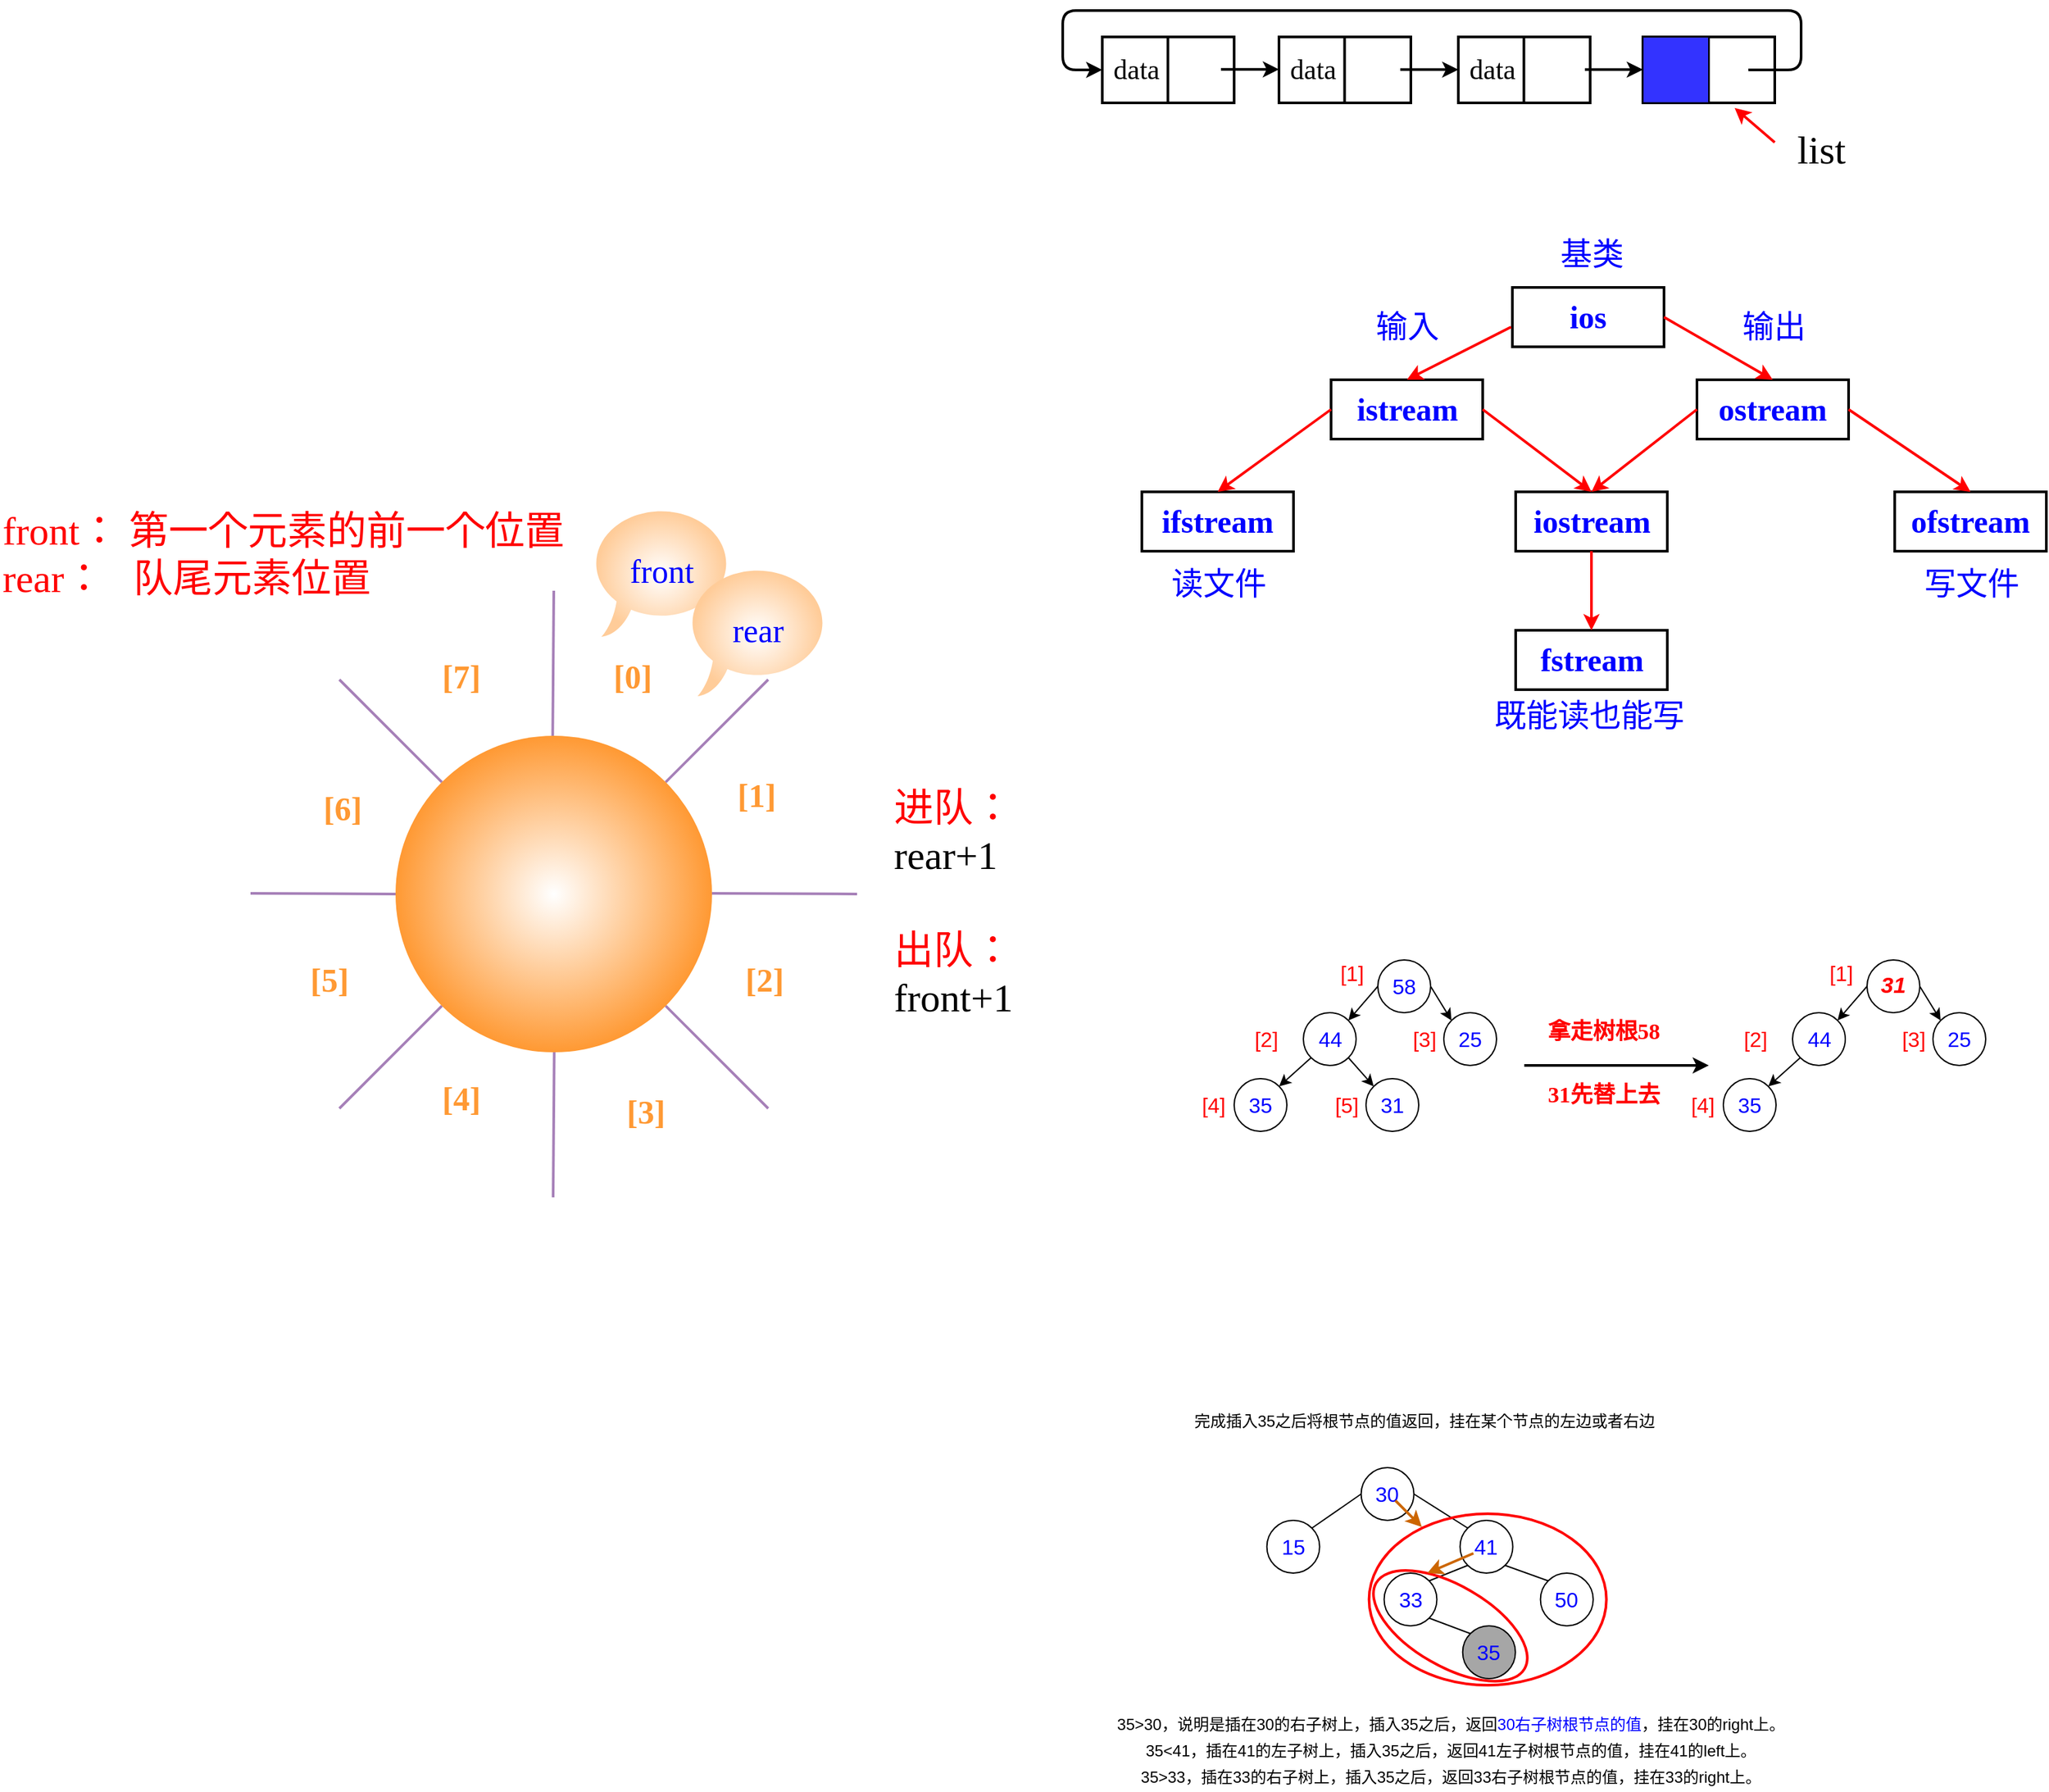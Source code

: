 <mxfile version="15.5.9" type="github">
  <diagram id="rwgk2Mc4SkRH6sqRqtgM" name="第 1 页">
    <mxGraphModel dx="3952" dy="421" grid="1" gridSize="10" guides="1" tooltips="1" connect="1" arrows="1" fold="1" page="1" pageScale="1" pageWidth="3300" pageHeight="4681" math="0" shadow="0">
      <root>
        <mxCell id="0" />
        <mxCell id="1" parent="0" />
        <mxCell id="tqcYL5JHo3V-tpUGzpkq-26" value="" style="whiteSpace=wrap;html=1;shadow=0;glass=0;strokeWidth=2;fillColor=none;gradientDirection=south;" parent="1" vertex="1">
          <mxGeometry x="154" y="130" width="100" height="50" as="geometry" />
        </mxCell>
        <mxCell id="tqcYL5JHo3V-tpUGzpkq-36" value="" style="endArrow=none;html=1;edgeStyle=orthogonalEdgeStyle;strokeWidth=2;" parent="1" edge="1">
          <mxGeometry width="50" height="50" relative="1" as="geometry">
            <mxPoint x="203.76" y="180" as="sourcePoint" />
            <mxPoint x="203.76" y="130" as="targetPoint" />
          </mxGeometry>
        </mxCell>
        <mxCell id="tqcYL5JHo3V-tpUGzpkq-37" value="" style="whiteSpace=wrap;html=1;shadow=0;glass=0;strokeWidth=2;fillColor=none;gradientDirection=south;" parent="1" vertex="1">
          <mxGeometry x="290" y="130" width="100" height="50" as="geometry" />
        </mxCell>
        <mxCell id="tqcYL5JHo3V-tpUGzpkq-38" value="" style="endArrow=none;html=1;edgeStyle=orthogonalEdgeStyle;strokeWidth=2;" parent="1" edge="1">
          <mxGeometry width="50" height="50" relative="1" as="geometry">
            <mxPoint x="339.76" y="180" as="sourcePoint" />
            <mxPoint x="339.76" y="130" as="targetPoint" />
          </mxGeometry>
        </mxCell>
        <mxCell id="tqcYL5JHo3V-tpUGzpkq-39" value="" style="whiteSpace=wrap;html=1;shadow=0;glass=0;strokeWidth=2;fillColor=none;gradientDirection=south;" parent="1" vertex="1">
          <mxGeometry x="430" y="130" width="100" height="50" as="geometry" />
        </mxCell>
        <mxCell id="tqcYL5JHo3V-tpUGzpkq-40" value="" style="endArrow=none;html=1;edgeStyle=orthogonalEdgeStyle;strokeWidth=2;" parent="1" edge="1">
          <mxGeometry width="50" height="50" relative="1" as="geometry">
            <mxPoint x="479.76" y="180" as="sourcePoint" />
            <mxPoint x="479.76" y="130" as="targetPoint" />
          </mxGeometry>
        </mxCell>
        <mxCell id="tqcYL5JHo3V-tpUGzpkq-41" value="" style="whiteSpace=wrap;html=1;shadow=0;glass=0;strokeWidth=2;fillColor=none;gradientDirection=south;" parent="1" vertex="1">
          <mxGeometry x="20" y="130" width="100" height="50" as="geometry" />
        </mxCell>
        <mxCell id="tqcYL5JHo3V-tpUGzpkq-42" value="" style="endArrow=none;html=1;edgeStyle=orthogonalEdgeStyle;strokeWidth=2;" parent="1" edge="1">
          <mxGeometry width="50" height="50" relative="1" as="geometry">
            <mxPoint x="69.76" y="180" as="sourcePoint" />
            <mxPoint x="69.76" y="130" as="targetPoint" />
          </mxGeometry>
        </mxCell>
        <mxCell id="tqcYL5JHo3V-tpUGzpkq-43" value="" style="whiteSpace=wrap;html=1;fillStyle=hachure;fillColor=#3333FF;" parent="1" vertex="1">
          <mxGeometry x="430" y="130" width="50" height="50" as="geometry" />
        </mxCell>
        <mxCell id="tqcYL5JHo3V-tpUGzpkq-48" value="" style="endArrow=classic;html=1;edgeStyle=orthogonalEdgeStyle;endFill=1;strokeWidth=2;" parent="1" edge="1">
          <mxGeometry width="50" height="50" relative="1" as="geometry">
            <mxPoint x="110" y="154.58" as="sourcePoint" />
            <mxPoint x="154" y="154.58" as="targetPoint" />
            <Array as="points">
              <mxPoint x="154" y="154.58" />
            </Array>
          </mxGeometry>
        </mxCell>
        <mxCell id="tqcYL5JHo3V-tpUGzpkq-49" value="" style="endArrow=classic;html=1;edgeStyle=orthogonalEdgeStyle;entryX=0;entryY=0.5;entryDx=0;entryDy=0;fontSize=21;strokeWidth=2;" parent="1" target="tqcYL5JHo3V-tpUGzpkq-41" edge="1">
          <mxGeometry width="50" height="50" relative="1" as="geometry">
            <mxPoint x="510" y="155" as="sourcePoint" />
            <mxPoint y="155" as="targetPoint" />
            <Array as="points">
              <mxPoint x="550" y="155" />
              <mxPoint x="550" y="110" />
              <mxPoint x="-10" y="110" />
              <mxPoint x="-10" y="155" />
            </Array>
          </mxGeometry>
        </mxCell>
        <mxCell id="tqcYL5JHo3V-tpUGzpkq-50" value="" style="endArrow=classic;html=1;edgeStyle=orthogonalEdgeStyle;endFill=1;strokeWidth=2;" parent="1" edge="1">
          <mxGeometry width="50" height="50" relative="1" as="geometry">
            <mxPoint x="246" y="154.8" as="sourcePoint" />
            <mxPoint x="290" y="154.8" as="targetPoint" />
            <Array as="points">
              <mxPoint x="290" y="154.8" />
            </Array>
          </mxGeometry>
        </mxCell>
        <mxCell id="tqcYL5JHo3V-tpUGzpkq-52" value="" style="endArrow=classic;html=1;edgeStyle=orthogonalEdgeStyle;endFill=1;strokeWidth=2;" parent="1" edge="1">
          <mxGeometry width="50" height="50" relative="1" as="geometry">
            <mxPoint x="386" y="154.8" as="sourcePoint" />
            <mxPoint x="430" y="154.8" as="targetPoint" />
            <Array as="points">
              <mxPoint x="430" y="154.8" />
            </Array>
          </mxGeometry>
        </mxCell>
        <mxCell id="tqcYL5JHo3V-tpUGzpkq-53" value="list" style="text;html=1;align=center;verticalAlign=middle;resizable=0;points=[];autosize=1;strokeColor=none;fillColor=none;fontSize=30;fontFamily=Comic Sans MS;" parent="1" vertex="1">
          <mxGeometry x="535" y="195" width="60" height="40" as="geometry" />
        </mxCell>
        <mxCell id="tqcYL5JHo3V-tpUGzpkq-55" value="" style="endArrow=classic;html=1;fontFamily=Comic Sans MS;fontSize=35;endFill=1;strokeWidth=2;strokeColor=#FF0000;entryX=0.696;entryY=1.077;entryDx=0;entryDy=0;entryPerimeter=0;" parent="1" target="tqcYL5JHo3V-tpUGzpkq-39" edge="1">
          <mxGeometry width="50" height="50" relative="1" as="geometry">
            <mxPoint x="530" y="210" as="sourcePoint" />
            <mxPoint x="510" y="190" as="targetPoint" />
          </mxGeometry>
        </mxCell>
        <mxCell id="tqcYL5JHo3V-tpUGzpkq-56" value="data" style="text;html=1;strokeColor=none;fillColor=none;align=center;verticalAlign=middle;whiteSpace=wrap;fontFamily=Comic Sans MS;fontSize=21;" parent="1" vertex="1">
          <mxGeometry x="16" y="140" width="60" height="30" as="geometry" />
        </mxCell>
        <mxCell id="tqcYL5JHo3V-tpUGzpkq-57" value="data" style="text;html=1;strokeColor=none;fillColor=none;align=center;verticalAlign=middle;whiteSpace=wrap;fontFamily=Comic Sans MS;fontSize=21;" parent="1" vertex="1">
          <mxGeometry x="150" y="140" width="60" height="30" as="geometry" />
        </mxCell>
        <mxCell id="tqcYL5JHo3V-tpUGzpkq-58" value="data" style="text;html=1;strokeColor=none;fillColor=none;align=center;verticalAlign=middle;whiteSpace=wrap;fontFamily=Comic Sans MS;fontSize=21;" parent="1" vertex="1">
          <mxGeometry x="286" y="140" width="60" height="30" as="geometry" />
        </mxCell>
        <mxCell id="2EhN6xJvDQtWR0kcNnQp-10" value="" style="ellipse;whiteSpace=wrap;html=1;aspect=fixed;fillColor=#FFFFFF;strokeColor=none;gradientDirection=radial;" parent="1" vertex="1">
          <mxGeometry x="-626" y="550" width="460" height="460" as="geometry" />
        </mxCell>
        <mxCell id="2EhN6xJvDQtWR0kcNnQp-19" style="edgeStyle=none;orthogonalLoop=1;jettySize=auto;html=1;exitX=0;exitY=0;exitDx=0;exitDy=0;startArrow=none;startFill=0;endArrow=none;endFill=0;strokeWidth=2;strokeColor=#A680B8;" parent="1" source="2EhN6xJvDQtWR0kcNnQp-11" target="2EhN6xJvDQtWR0kcNnQp-10" edge="1">
          <mxGeometry relative="1" as="geometry" />
        </mxCell>
        <mxCell id="2EhN6xJvDQtWR0kcNnQp-20" style="edgeStyle=none;orthogonalLoop=1;jettySize=auto;html=1;exitX=0;exitY=1;exitDx=0;exitDy=0;startArrow=none;startFill=0;endArrow=none;endFill=0;strokeWidth=2;strokeColor=#A680B8;" parent="1" source="2EhN6xJvDQtWR0kcNnQp-11" target="2EhN6xJvDQtWR0kcNnQp-10" edge="1">
          <mxGeometry relative="1" as="geometry" />
        </mxCell>
        <mxCell id="2EhN6xJvDQtWR0kcNnQp-21" style="edgeStyle=none;orthogonalLoop=1;jettySize=auto;html=1;exitX=1;exitY=0;exitDx=0;exitDy=0;startArrow=none;startFill=0;endArrow=none;endFill=0;strokeWidth=2;strokeColor=#A680B8;" parent="1" source="2EhN6xJvDQtWR0kcNnQp-11" target="2EhN6xJvDQtWR0kcNnQp-10" edge="1">
          <mxGeometry relative="1" as="geometry" />
        </mxCell>
        <mxCell id="2EhN6xJvDQtWR0kcNnQp-22" style="edgeStyle=none;orthogonalLoop=1;jettySize=auto;html=1;exitX=1;exitY=1;exitDx=0;exitDy=0;startArrow=none;startFill=0;endArrow=none;endFill=0;strokeWidth=2;strokeColor=#A680B8;" parent="1" source="2EhN6xJvDQtWR0kcNnQp-11" target="2EhN6xJvDQtWR0kcNnQp-10" edge="1">
          <mxGeometry relative="1" as="geometry" />
        </mxCell>
        <mxCell id="2EhN6xJvDQtWR0kcNnQp-11" value="" style="ellipse;whiteSpace=wrap;html=1;aspect=fixed;gradientDirection=radial;strokeColor=none;gradientColor=#FF9933;" parent="1" vertex="1">
          <mxGeometry x="-516" y="660" width="240" height="240" as="geometry" />
        </mxCell>
        <mxCell id="2EhN6xJvDQtWR0kcNnQp-12" value="" style="endArrow=none;html=1;entryX=0.5;entryY=0;entryDx=0;entryDy=0;strokeWidth=2;strokeColor=#A680B8;" parent="1" target="2EhN6xJvDQtWR0kcNnQp-10" edge="1">
          <mxGeometry width="50" height="50" relative="1" as="geometry">
            <mxPoint x="-396.83" y="660" as="sourcePoint" />
            <mxPoint x="-396.83" y="590" as="targetPoint" />
          </mxGeometry>
        </mxCell>
        <mxCell id="2EhN6xJvDQtWR0kcNnQp-14" value="" style="endArrow=none;html=1;entryX=0.5;entryY=0;entryDx=0;entryDy=0;strokeColor=#A680B8;strokeWidth=2;" parent="1" edge="1">
          <mxGeometry width="50" height="50" relative="1" as="geometry">
            <mxPoint x="-396.5" y="1010" as="sourcePoint" />
            <mxPoint x="-395.67" y="900" as="targetPoint" />
          </mxGeometry>
        </mxCell>
        <mxCell id="2EhN6xJvDQtWR0kcNnQp-17" value="" style="endArrow=none;html=1;entryX=0.5;entryY=0;entryDx=0;entryDy=0;exitX=1;exitY=0.5;exitDx=0;exitDy=0;strokeWidth=2;strokeColor=#A680B8;" parent="1" source="2EhN6xJvDQtWR0kcNnQp-10" edge="1">
          <mxGeometry width="50" height="50" relative="1" as="geometry">
            <mxPoint x="-176.83" y="779.5" as="sourcePoint" />
            <mxPoint x="-276.0" y="779.5" as="targetPoint" />
          </mxGeometry>
        </mxCell>
        <mxCell id="2EhN6xJvDQtWR0kcNnQp-18" value="" style="endArrow=none;html=1;entryX=0.5;entryY=0;entryDx=0;entryDy=0;exitX=1;exitY=0.5;exitDx=0;exitDy=0;strokeColor=#A680B8;strokeWidth=2;" parent="1" edge="1">
          <mxGeometry width="50" height="50" relative="1" as="geometry">
            <mxPoint x="-516" y="780" as="sourcePoint" />
            <mxPoint x="-626" y="779.5" as="targetPoint" />
          </mxGeometry>
        </mxCell>
        <mxCell id="2EhN6xJvDQtWR0kcNnQp-23" value="[0]" style="text;html=1;strokeColor=none;fillColor=none;align=center;verticalAlign=middle;whiteSpace=wrap;fontSize=25;fontFamily=Comic Sans MS;fontColor=#FF9933;fontStyle=1;horizontal=1;labelBackgroundColor=none;labelBorderColor=none;" parent="1" vertex="1">
          <mxGeometry x="-366" y="600" width="60" height="30" as="geometry" />
        </mxCell>
        <mxCell id="2EhN6xJvDQtWR0kcNnQp-24" value="[7]" style="text;html=1;strokeColor=none;fillColor=none;align=center;verticalAlign=middle;whiteSpace=wrap;fontSize=25;fontFamily=Comic Sans MS;fontColor=#FF9933;fontStyle=1;horizontal=1;labelBackgroundColor=none;labelBorderColor=none;" parent="1" vertex="1">
          <mxGeometry x="-496" y="600" width="60" height="30" as="geometry" />
        </mxCell>
        <mxCell id="2EhN6xJvDQtWR0kcNnQp-25" value="[6]" style="text;html=1;strokeColor=none;fillColor=none;align=center;verticalAlign=middle;whiteSpace=wrap;fontSize=25;fontFamily=Comic Sans MS;fontColor=#FF9933;fontStyle=1;horizontal=1;labelBackgroundColor=none;labelBorderColor=none;" parent="1" vertex="1">
          <mxGeometry x="-586" y="700" width="60" height="30" as="geometry" />
        </mxCell>
        <mxCell id="2EhN6xJvDQtWR0kcNnQp-26" value="[5]" style="text;html=1;strokeColor=none;fillColor=none;align=center;verticalAlign=middle;whiteSpace=wrap;fontSize=25;fontFamily=Comic Sans MS;fontColor=#FF9933;fontStyle=1;horizontal=1;labelBackgroundColor=none;labelBorderColor=none;" parent="1" vertex="1">
          <mxGeometry x="-596" y="830" width="60" height="30" as="geometry" />
        </mxCell>
        <mxCell id="2EhN6xJvDQtWR0kcNnQp-27" value="[4]" style="text;html=1;strokeColor=none;fillColor=none;align=center;verticalAlign=middle;whiteSpace=wrap;fontSize=25;fontFamily=Comic Sans MS;fontColor=#FF9933;fontStyle=1;horizontal=1;labelBackgroundColor=none;labelBorderColor=none;" parent="1" vertex="1">
          <mxGeometry x="-496" y="920" width="60" height="30" as="geometry" />
        </mxCell>
        <mxCell id="2EhN6xJvDQtWR0kcNnQp-28" value="[1]" style="text;html=1;strokeColor=none;fillColor=none;align=center;verticalAlign=middle;whiteSpace=wrap;fontSize=25;fontFamily=Comic Sans MS;fontColor=#FF9933;fontStyle=1;horizontal=1;labelBackgroundColor=none;labelBorderColor=none;" parent="1" vertex="1">
          <mxGeometry x="-272" y="690" width="60" height="30" as="geometry" />
        </mxCell>
        <mxCell id="2EhN6xJvDQtWR0kcNnQp-29" value="[2]" style="text;html=1;strokeColor=none;fillColor=none;align=center;verticalAlign=middle;whiteSpace=wrap;fontSize=25;fontFamily=Comic Sans MS;fontColor=#FF9933;fontStyle=1;horizontal=1;labelBackgroundColor=none;labelBorderColor=none;" parent="1" vertex="1">
          <mxGeometry x="-266" y="830" width="60" height="30" as="geometry" />
        </mxCell>
        <mxCell id="2EhN6xJvDQtWR0kcNnQp-30" value="[3]" style="text;html=1;strokeColor=none;fillColor=none;align=center;verticalAlign=middle;whiteSpace=wrap;fontSize=25;fontFamily=Comic Sans MS;fontColor=#FF9933;fontStyle=1;horizontal=1;labelBackgroundColor=none;labelBorderColor=none;" parent="1" vertex="1">
          <mxGeometry x="-356" y="930" width="60" height="30" as="geometry" />
        </mxCell>
        <mxCell id="2EhN6xJvDQtWR0kcNnQp-31" value="front" style="whiteSpace=wrap;html=1;shape=mxgraph.basic.oval_callout;labelBackgroundColor=none;fontFamily=Comic Sans MS;fontSize=25;fontColor=#0000FF;fillColor=default;gradientDirection=radial;verticalAlign=middle;strokeColor=none;gradientColor=#FFCC99;" parent="1" vertex="1">
          <mxGeometry x="-369" y="485" width="110" height="100" as="geometry" />
        </mxCell>
        <mxCell id="2EhN6xJvDQtWR0kcNnQp-34" value="进队：&lt;br style=&quot;font-size: 30px;&quot;&gt;&lt;font color=&quot;#000000&quot; style=&quot;font-size: 30px;&quot;&gt;rear+1&lt;/font&gt;&lt;br style=&quot;font-size: 30px;&quot;&gt;&lt;br style=&quot;font-size: 30px;&quot;&gt;出队：&lt;br style=&quot;font-size: 30px;&quot;&gt;&lt;font color=&quot;#000000&quot; style=&quot;font-size: 30px;&quot;&gt;front+1&lt;/font&gt;" style="text;html=1;strokeColor=none;fillColor=none;align=left;verticalAlign=top;whiteSpace=wrap;labelBackgroundColor=none;fontFamily=Comic Sans MS;fontSize=30;fontColor=#FF0000;" parent="1" vertex="1">
          <mxGeometry x="-140" y="690" width="140" height="210" as="geometry" />
        </mxCell>
        <mxCell id="2EhN6xJvDQtWR0kcNnQp-35" value="front： 第一个元素的前一个位置&lt;br&gt;rear：&amp;nbsp; &amp;nbsp;队尾元素位置" style="text;html=1;strokeColor=none;fillColor=none;align=left;verticalAlign=top;whiteSpace=wrap;labelBackgroundColor=none;fontFamily=Comic Sans MS;fontSize=30;fontColor=#FF0000;horizontal=1;" parent="1" vertex="1">
          <mxGeometry x="-816" y="480" width="470" height="100" as="geometry" />
        </mxCell>
        <mxCell id="2EhN6xJvDQtWR0kcNnQp-36" style="edgeStyle=none;orthogonalLoop=1;jettySize=auto;html=1;exitX=1;exitY=0.5;exitDx=0;exitDy=0;fontFamily=Comic Sans MS;fontSize=30;fontColor=#FF0000;startArrow=none;startFill=0;endArrow=none;endFill=0;strokeColor=#A680B8;strokeWidth=2;" parent="1" source="2EhN6xJvDQtWR0kcNnQp-35" target="2EhN6xJvDQtWR0kcNnQp-35" edge="1">
          <mxGeometry relative="1" as="geometry" />
        </mxCell>
        <mxCell id="2EhN6xJvDQtWR0kcNnQp-37" value="rear" style="whiteSpace=wrap;html=1;shape=mxgraph.basic.oval_callout;labelBackgroundColor=none;fontFamily=Comic Sans MS;fontSize=25;fontColor=#0000FF;fillColor=default;gradientDirection=radial;verticalAlign=middle;strokeColor=none;gradientColor=#FFCC99;" parent="1" vertex="1">
          <mxGeometry x="-296" y="530" width="110" height="100" as="geometry" />
        </mxCell>
        <mxCell id="Fw_NiBfXuIxcdr005MOq-1" value="ios" style="whiteSpace=wrap;html=1;fontSize=24;fontFamily=Comic Sans MS;fontStyle=1;strokeWidth=2;fontColor=#0000FF;" parent="1" vertex="1">
          <mxGeometry x="331" y="320" width="115" height="45" as="geometry" />
        </mxCell>
        <mxCell id="Fw_NiBfXuIxcdr005MOq-2" value="istream" style="whiteSpace=wrap;html=1;fontSize=24;fontFamily=Comic Sans MS;fontStyle=1;strokeWidth=2;fontColor=#0000FF;" parent="1" vertex="1">
          <mxGeometry x="193.5" y="390" width="115" height="45" as="geometry" />
        </mxCell>
        <mxCell id="Fw_NiBfXuIxcdr005MOq-3" value="ostream" style="whiteSpace=wrap;html=1;fontSize=24;fontFamily=Comic Sans MS;fontStyle=1;strokeWidth=2;fontColor=#0000FF;" parent="1" vertex="1">
          <mxGeometry x="471" y="390" width="115" height="45" as="geometry" />
        </mxCell>
        <mxCell id="Fw_NiBfXuIxcdr005MOq-4" value="ifstream" style="whiteSpace=wrap;html=1;fontSize=24;fontFamily=Comic Sans MS;fontStyle=1;strokeWidth=2;fontColor=#0000FF;" parent="1" vertex="1">
          <mxGeometry x="50" y="475" width="115" height="45" as="geometry" />
        </mxCell>
        <mxCell id="Fw_NiBfXuIxcdr005MOq-6" value="ofstream" style="whiteSpace=wrap;html=1;fontSize=24;fontFamily=Comic Sans MS;fontStyle=1;strokeWidth=2;fontColor=#0000FF;" parent="1" vertex="1">
          <mxGeometry x="621" y="475" width="115" height="45" as="geometry" />
        </mxCell>
        <mxCell id="Fw_NiBfXuIxcdr005MOq-7" value="fstream" style="whiteSpace=wrap;html=1;fontSize=24;fontFamily=Comic Sans MS;fontStyle=1;strokeWidth=2;fontColor=#0000FF;" parent="1" vertex="1">
          <mxGeometry x="333.5" y="580" width="115" height="45" as="geometry" />
        </mxCell>
        <mxCell id="Fw_NiBfXuIxcdr005MOq-8" value="iostream" style="whiteSpace=wrap;html=1;fontSize=24;fontFamily=Comic Sans MS;fontStyle=1;strokeWidth=2;fontColor=#0000FF;" parent="1" vertex="1">
          <mxGeometry x="333.5" y="475" width="115" height="45" as="geometry" />
        </mxCell>
        <mxCell id="Fw_NiBfXuIxcdr005MOq-9" value="" style="endArrow=classic;html=1;fontFamily=Comic Sans MS;fontSize=24;strokeWidth=2;strokeColor=#FF0000;entryX=0.5;entryY=0;entryDx=0;entryDy=0;" parent="1" target="Fw_NiBfXuIxcdr005MOq-2" edge="1">
          <mxGeometry width="50" height="50" relative="1" as="geometry">
            <mxPoint x="330" y="350" as="sourcePoint" />
            <mxPoint x="280" y="390" as="targetPoint" />
          </mxGeometry>
        </mxCell>
        <mxCell id="Fw_NiBfXuIxcdr005MOq-11" value="" style="endArrow=classic;html=1;fontFamily=Comic Sans MS;fontSize=24;strokeWidth=2;strokeColor=#FF0000;entryX=0.5;entryY=0;entryDx=0;entryDy=0;exitX=1;exitY=0.5;exitDx=0;exitDy=0;" parent="1" source="Fw_NiBfXuIxcdr005MOq-2" target="Fw_NiBfXuIxcdr005MOq-8" edge="1">
          <mxGeometry width="50" height="50" relative="1" as="geometry">
            <mxPoint x="365" y="435" as="sourcePoint" />
            <mxPoint x="286" y="475" as="targetPoint" />
          </mxGeometry>
        </mxCell>
        <mxCell id="Fw_NiBfXuIxcdr005MOq-13" value="" style="endArrow=classic;html=1;fontFamily=Comic Sans MS;fontSize=24;strokeWidth=2;strokeColor=#FF0000;entryX=0.5;entryY=0;entryDx=0;entryDy=0;exitX=1;exitY=0.5;exitDx=0;exitDy=0;" parent="1" source="Fw_NiBfXuIxcdr005MOq-1" target="Fw_NiBfXuIxcdr005MOq-3" edge="1">
          <mxGeometry width="50" height="50" relative="1" as="geometry">
            <mxPoint x="469" y="340" as="sourcePoint" />
            <mxPoint x="390" y="380" as="targetPoint" />
          </mxGeometry>
        </mxCell>
        <mxCell id="Fw_NiBfXuIxcdr005MOq-14" value="" style="endArrow=classic;html=1;fontFamily=Comic Sans MS;fontSize=24;strokeWidth=2;strokeColor=#FF0000;entryX=0.5;entryY=0;entryDx=0;entryDy=0;exitX=1;exitY=0.5;exitDx=0;exitDy=0;" parent="1" source="Fw_NiBfXuIxcdr005MOq-3" target="Fw_NiBfXuIxcdr005MOq-6" edge="1">
          <mxGeometry width="50" height="50" relative="1" as="geometry">
            <mxPoint x="604.5" y="420" as="sourcePoint" />
            <mxPoint x="525.5" y="460" as="targetPoint" />
          </mxGeometry>
        </mxCell>
        <mxCell id="Fw_NiBfXuIxcdr005MOq-15" value="" style="endArrow=classic;html=1;fontFamily=Comic Sans MS;fontSize=24;strokeWidth=2;strokeColor=#FF0000;entryX=0.5;entryY=0;entryDx=0;entryDy=0;exitX=0;exitY=0.5;exitDx=0;exitDy=0;" parent="1" source="Fw_NiBfXuIxcdr005MOq-3" target="Fw_NiBfXuIxcdr005MOq-8" edge="1">
          <mxGeometry width="50" height="50" relative="1" as="geometry">
            <mxPoint x="469" y="420" as="sourcePoint" />
            <mxPoint x="390" y="460" as="targetPoint" />
          </mxGeometry>
        </mxCell>
        <mxCell id="Fw_NiBfXuIxcdr005MOq-16" value="" style="endArrow=classic;html=1;fontFamily=Comic Sans MS;fontSize=24;strokeWidth=2;strokeColor=#FF0000;entryX=0.5;entryY=0;entryDx=0;entryDy=0;exitX=0.5;exitY=1;exitDx=0;exitDy=0;" parent="1" source="Fw_NiBfXuIxcdr005MOq-8" target="Fw_NiBfXuIxcdr005MOq-7" edge="1">
          <mxGeometry width="50" height="50" relative="1" as="geometry">
            <mxPoint x="390" y="520" as="sourcePoint" />
            <mxPoint x="311" y="560" as="targetPoint" />
          </mxGeometry>
        </mxCell>
        <mxCell id="Fw_NiBfXuIxcdr005MOq-17" value="" style="endArrow=classic;html=1;fontFamily=Comic Sans MS;fontSize=24;strokeWidth=2;strokeColor=#FF0000;entryX=0.5;entryY=0;entryDx=0;entryDy=0;exitX=0;exitY=0.5;exitDx=0;exitDy=0;" parent="1" source="Fw_NiBfXuIxcdr005MOq-2" target="Fw_NiBfXuIxcdr005MOq-4" edge="1">
          <mxGeometry width="50" height="50" relative="1" as="geometry">
            <mxPoint x="193.5" y="420" as="sourcePoint" />
            <mxPoint x="114.5" y="460" as="targetPoint" />
          </mxGeometry>
        </mxCell>
        <mxCell id="Fw_NiBfXuIxcdr005MOq-18" value="基类" style="text;html=1;align=center;verticalAlign=middle;resizable=0;points=[];autosize=1;strokeColor=none;fillColor=none;fontSize=24;fontFamily=Comic Sans MS;fontColor=#0000FF;" parent="1" vertex="1">
          <mxGeometry x="361" y="280" width="60" height="30" as="geometry" />
        </mxCell>
        <mxCell id="Fw_NiBfXuIxcdr005MOq-19" value="读文件" style="text;html=1;align=center;verticalAlign=middle;resizable=0;points=[];autosize=1;strokeColor=none;fillColor=none;fontSize=24;fontFamily=Comic Sans MS;fontColor=#0000FF;" parent="1" vertex="1">
          <mxGeometry x="62.5" y="530" width="90" height="30" as="geometry" />
        </mxCell>
        <mxCell id="Fw_NiBfXuIxcdr005MOq-20" value="写文件" style="text;html=1;align=center;verticalAlign=middle;resizable=0;points=[];autosize=1;strokeColor=none;fillColor=none;fontSize=24;fontFamily=Comic Sans MS;fontColor=#0000FF;" parent="1" vertex="1">
          <mxGeometry x="633.5" y="530" width="90" height="30" as="geometry" />
        </mxCell>
        <mxCell id="Fw_NiBfXuIxcdr005MOq-21" value="既能读也能写" style="text;html=1;align=center;verticalAlign=middle;resizable=0;points=[];autosize=1;strokeColor=none;fillColor=none;fontSize=24;fontFamily=Comic Sans MS;fontColor=#0000FF;" parent="1" vertex="1">
          <mxGeometry x="308.5" y="630" width="160" height="30" as="geometry" />
        </mxCell>
        <mxCell id="Fw_NiBfXuIxcdr005MOq-22" value="输入" style="text;html=1;align=center;verticalAlign=middle;resizable=0;points=[];autosize=1;strokeColor=none;fillColor=none;fontSize=24;fontFamily=Comic Sans MS;fontColor=#0000FF;" parent="1" vertex="1">
          <mxGeometry x="221" y="335" width="60" height="30" as="geometry" />
        </mxCell>
        <mxCell id="Fw_NiBfXuIxcdr005MOq-23" value="输出" style="text;html=1;align=center;verticalAlign=middle;resizable=0;points=[];autosize=1;strokeColor=none;fillColor=none;fontSize=24;fontFamily=Comic Sans MS;fontColor=#0000FF;" parent="1" vertex="1">
          <mxGeometry x="498.5" y="335" width="60" height="30" as="geometry" />
        </mxCell>
        <mxCell id="q-G88GFs970yYDlIafJL-1" value="58" style="ellipse;whiteSpace=wrap;html=1;aspect=fixed;fontSize=16;fontColor=#0000FF;" parent="1" vertex="1">
          <mxGeometry x="229" y="830" width="40" height="40" as="geometry" />
        </mxCell>
        <mxCell id="q-G88GFs970yYDlIafJL-2" value="44" style="ellipse;whiteSpace=wrap;html=1;aspect=fixed;fontSize=16;fontColor=#0000FF;" parent="1" vertex="1">
          <mxGeometry x="172.5" y="870" width="40" height="40" as="geometry" />
        </mxCell>
        <mxCell id="q-G88GFs970yYDlIafJL-3" value="35" style="ellipse;whiteSpace=wrap;html=1;aspect=fixed;fontSize=16;fontColor=#0000FF;" parent="1" vertex="1">
          <mxGeometry x="120" y="920" width="40" height="40" as="geometry" />
        </mxCell>
        <mxCell id="q-G88GFs970yYDlIafJL-4" value="31" style="ellipse;whiteSpace=wrap;html=1;aspect=fixed;fontSize=16;fontColor=#0000FF;" parent="1" vertex="1">
          <mxGeometry x="220" y="920" width="40" height="40" as="geometry" />
        </mxCell>
        <mxCell id="q-G88GFs970yYDlIafJL-5" value="25" style="ellipse;whiteSpace=wrap;html=1;aspect=fixed;fontSize=16;fontColor=#0000FF;" parent="1" vertex="1">
          <mxGeometry x="279" y="870" width="40" height="40" as="geometry" />
        </mxCell>
        <mxCell id="q-G88GFs970yYDlIafJL-6" value="" style="endArrow=classic;html=1;fontSize=16;fontColor=#0000FF;entryX=1;entryY=0;entryDx=0;entryDy=0;exitX=0;exitY=0.5;exitDx=0;exitDy=0;" parent="1" source="q-G88GFs970yYDlIafJL-1" target="q-G88GFs970yYDlIafJL-2" edge="1">
          <mxGeometry width="50" height="50" relative="1" as="geometry">
            <mxPoint x="49" y="880" as="sourcePoint" />
            <mxPoint x="99" y="830" as="targetPoint" />
          </mxGeometry>
        </mxCell>
        <mxCell id="q-G88GFs970yYDlIafJL-11" value="" style="endArrow=classic;html=1;fontSize=16;fontColor=#0000FF;entryX=0;entryY=0;entryDx=0;entryDy=0;exitX=1;exitY=0.5;exitDx=0;exitDy=0;" parent="1" source="q-G88GFs970yYDlIafJL-1" target="q-G88GFs970yYDlIafJL-5" edge="1">
          <mxGeometry width="50" height="50" relative="1" as="geometry">
            <mxPoint x="269.0" y="860" as="sourcePoint" />
            <mxPoint x="246.642" y="885.858" as="targetPoint" />
          </mxGeometry>
        </mxCell>
        <mxCell id="q-G88GFs970yYDlIafJL-12" value="" style="endArrow=classic;html=1;fontSize=16;fontColor=#0000FF;entryX=0;entryY=0;entryDx=0;entryDy=0;exitX=1;exitY=1;exitDx=0;exitDy=0;" parent="1" source="q-G88GFs970yYDlIafJL-2" target="q-G88GFs970yYDlIafJL-4" edge="1">
          <mxGeometry width="50" height="50" relative="1" as="geometry">
            <mxPoint x="222.36" y="910" as="sourcePoint" />
            <mxPoint x="200.002" y="935.858" as="targetPoint" />
          </mxGeometry>
        </mxCell>
        <mxCell id="q-G88GFs970yYDlIafJL-13" value="" style="endArrow=classic;html=1;fontSize=16;fontColor=#0000FF;entryX=1;entryY=0;entryDx=0;entryDy=0;exitX=0;exitY=1;exitDx=0;exitDy=0;" parent="1" source="q-G88GFs970yYDlIafJL-2" target="q-G88GFs970yYDlIafJL-3" edge="1">
          <mxGeometry width="50" height="50" relative="1" as="geometry">
            <mxPoint x="279.0" y="900" as="sourcePoint" />
            <mxPoint x="256.642" y="925.858" as="targetPoint" />
          </mxGeometry>
        </mxCell>
        <mxCell id="q-G88GFs970yYDlIafJL-14" value="[1]" style="text;html=1;align=center;verticalAlign=middle;resizable=0;points=[];autosize=1;strokeColor=none;fillColor=none;fontSize=16;fontColor=#FF0000;" parent="1" vertex="1">
          <mxGeometry x="194" y="830" width="30" height="20" as="geometry" />
        </mxCell>
        <mxCell id="q-G88GFs970yYDlIafJL-15" value="[2]" style="text;html=1;align=center;verticalAlign=middle;resizable=0;points=[];autosize=1;strokeColor=none;fillColor=none;fontSize=16;fontColor=#FF0000;" parent="1" vertex="1">
          <mxGeometry x="129" y="880" width="30" height="20" as="geometry" />
        </mxCell>
        <mxCell id="q-G88GFs970yYDlIafJL-16" value="[3]" style="text;html=1;align=center;verticalAlign=middle;resizable=0;points=[];autosize=1;strokeColor=none;fillColor=none;fontSize=16;fontColor=#FF0000;" parent="1" vertex="1">
          <mxGeometry x="249" y="880" width="30" height="20" as="geometry" />
        </mxCell>
        <mxCell id="q-G88GFs970yYDlIafJL-17" value="[4]" style="text;html=1;align=center;verticalAlign=middle;resizable=0;points=[];autosize=1;strokeColor=none;fillColor=none;fontSize=16;fontColor=#FF0000;" parent="1" vertex="1">
          <mxGeometry x="89" y="930" width="30" height="20" as="geometry" />
        </mxCell>
        <mxCell id="q-G88GFs970yYDlIafJL-18" value="[5]" style="text;html=1;align=center;verticalAlign=middle;resizable=0;points=[];autosize=1;strokeColor=none;fillColor=none;fontSize=16;fontColor=#FF0000;" parent="1" vertex="1">
          <mxGeometry x="190" y="930" width="30" height="20" as="geometry" />
        </mxCell>
        <mxCell id="q-G88GFs970yYDlIafJL-19" value="" style="endArrow=classic;html=1;fontSize=16;fontColor=#FF0000;strokeWidth=2;" parent="1" edge="1">
          <mxGeometry width="50" height="50" relative="1" as="geometry">
            <mxPoint x="340" y="910" as="sourcePoint" />
            <mxPoint x="480" y="910" as="targetPoint" />
          </mxGeometry>
        </mxCell>
        <mxCell id="q-G88GFs970yYDlIafJL-20" value="拿走树根58" style="text;html=1;align=center;verticalAlign=middle;resizable=0;points=[];autosize=1;strokeColor=none;fillColor=none;fontSize=17;fontColor=#FF0000;fontFamily=Comic Sans MS;fontStyle=1;" parent="1" vertex="1">
          <mxGeometry x="350" y="870" width="100" height="30" as="geometry" />
        </mxCell>
        <mxCell id="q-G88GFs970yYDlIafJL-21" value="&lt;font style=&quot;font-size: 17px&quot;&gt;&lt;span&gt;&lt;i&gt;31&lt;/i&gt;&lt;/span&gt;&lt;/font&gt;" style="ellipse;whiteSpace=wrap;html=1;aspect=fixed;fontSize=16;fontColor=#FF0000;fontStyle=1;" parent="1" vertex="1">
          <mxGeometry x="600" y="830" width="40" height="40" as="geometry" />
        </mxCell>
        <mxCell id="q-G88GFs970yYDlIafJL-22" value="44" style="ellipse;whiteSpace=wrap;html=1;aspect=fixed;fontSize=16;fontColor=#0000FF;" parent="1" vertex="1">
          <mxGeometry x="543.5" y="870" width="40" height="40" as="geometry" />
        </mxCell>
        <mxCell id="q-G88GFs970yYDlIafJL-23" value="35" style="ellipse;whiteSpace=wrap;html=1;aspect=fixed;fontSize=16;fontColor=#0000FF;" parent="1" vertex="1">
          <mxGeometry x="491" y="920" width="40" height="40" as="geometry" />
        </mxCell>
        <mxCell id="q-G88GFs970yYDlIafJL-25" value="25" style="ellipse;whiteSpace=wrap;html=1;aspect=fixed;fontSize=16;fontColor=#0000FF;" parent="1" vertex="1">
          <mxGeometry x="650" y="870" width="40" height="40" as="geometry" />
        </mxCell>
        <mxCell id="q-G88GFs970yYDlIafJL-26" value="" style="endArrow=classic;html=1;fontSize=16;fontColor=#0000FF;entryX=1;entryY=0;entryDx=0;entryDy=0;exitX=0;exitY=0.5;exitDx=0;exitDy=0;" parent="1" source="q-G88GFs970yYDlIafJL-21" target="q-G88GFs970yYDlIafJL-22" edge="1">
          <mxGeometry width="50" height="50" relative="1" as="geometry">
            <mxPoint x="420" y="880" as="sourcePoint" />
            <mxPoint x="470" y="830" as="targetPoint" />
          </mxGeometry>
        </mxCell>
        <mxCell id="q-G88GFs970yYDlIafJL-27" value="" style="endArrow=classic;html=1;fontSize=16;fontColor=#0000FF;entryX=0;entryY=0;entryDx=0;entryDy=0;exitX=1;exitY=0.5;exitDx=0;exitDy=0;" parent="1" source="q-G88GFs970yYDlIafJL-21" target="q-G88GFs970yYDlIafJL-25" edge="1">
          <mxGeometry width="50" height="50" relative="1" as="geometry">
            <mxPoint x="640.0" y="860" as="sourcePoint" />
            <mxPoint x="617.642" y="885.858" as="targetPoint" />
          </mxGeometry>
        </mxCell>
        <mxCell id="q-G88GFs970yYDlIafJL-29" value="" style="endArrow=classic;html=1;fontSize=16;fontColor=#0000FF;entryX=1;entryY=0;entryDx=0;entryDy=0;exitX=0;exitY=1;exitDx=0;exitDy=0;" parent="1" source="q-G88GFs970yYDlIafJL-22" target="q-G88GFs970yYDlIafJL-23" edge="1">
          <mxGeometry width="50" height="50" relative="1" as="geometry">
            <mxPoint x="650.0" y="900" as="sourcePoint" />
            <mxPoint x="627.642" y="925.858" as="targetPoint" />
          </mxGeometry>
        </mxCell>
        <mxCell id="q-G88GFs970yYDlIafJL-30" value="[1]" style="text;html=1;align=center;verticalAlign=middle;resizable=0;points=[];autosize=1;strokeColor=none;fillColor=none;fontSize=16;fontColor=#FF0000;" parent="1" vertex="1">
          <mxGeometry x="565" y="830" width="30" height="20" as="geometry" />
        </mxCell>
        <mxCell id="q-G88GFs970yYDlIafJL-31" value="[2]" style="text;html=1;align=center;verticalAlign=middle;resizable=0;points=[];autosize=1;strokeColor=none;fillColor=none;fontSize=16;fontColor=#FF0000;" parent="1" vertex="1">
          <mxGeometry x="500" y="880" width="30" height="20" as="geometry" />
        </mxCell>
        <mxCell id="q-G88GFs970yYDlIafJL-32" value="[3]" style="text;html=1;align=center;verticalAlign=middle;resizable=0;points=[];autosize=1;strokeColor=none;fillColor=none;fontSize=16;fontColor=#FF0000;" parent="1" vertex="1">
          <mxGeometry x="620" y="880" width="30" height="20" as="geometry" />
        </mxCell>
        <mxCell id="q-G88GFs970yYDlIafJL-33" value="[4]" style="text;html=1;align=center;verticalAlign=middle;resizable=0;points=[];autosize=1;strokeColor=none;fillColor=none;fontSize=16;fontColor=#FF0000;" parent="1" vertex="1">
          <mxGeometry x="460" y="930" width="30" height="20" as="geometry" />
        </mxCell>
        <mxCell id="q-G88GFs970yYDlIafJL-35" value="31先替上去" style="text;html=1;align=center;verticalAlign=middle;resizable=0;points=[];autosize=1;strokeColor=none;fillColor=none;fontSize=17;fontFamily=Comic Sans MS;fontColor=#FF0000;fontStyle=1;" parent="1" vertex="1">
          <mxGeometry x="350" y="918" width="100" height="30" as="geometry" />
        </mxCell>
        <mxCell id="W6V9eiND0gAPJdl6T1Mo-1" value="30" style="ellipse;whiteSpace=wrap;html=1;aspect=fixed;fontSize=16;fontColor=#0000FF;" vertex="1" parent="1">
          <mxGeometry x="216.32" y="1215" width="40" height="40" as="geometry" />
        </mxCell>
        <mxCell id="W6V9eiND0gAPJdl6T1Mo-2" value="15" style="ellipse;whiteSpace=wrap;html=1;aspect=fixed;fontSize=16;fontColor=#0000FF;" vertex="1" parent="1">
          <mxGeometry x="144.82" y="1255" width="40" height="40" as="geometry" />
        </mxCell>
        <mxCell id="W6V9eiND0gAPJdl6T1Mo-3" value="50" style="ellipse;whiteSpace=wrap;html=1;aspect=fixed;fontSize=16;fontColor=#0000FF;" vertex="1" parent="1">
          <mxGeometry x="352.32" y="1295" width="40" height="40" as="geometry" />
        </mxCell>
        <mxCell id="W6V9eiND0gAPJdl6T1Mo-4" value="41" style="ellipse;whiteSpace=wrap;html=1;aspect=fixed;fontSize=16;fontColor=#0000FF;" vertex="1" parent="1">
          <mxGeometry x="291.32" y="1255" width="40" height="40" as="geometry" />
        </mxCell>
        <mxCell id="W6V9eiND0gAPJdl6T1Mo-5" value="33" style="ellipse;whiteSpace=wrap;html=1;aspect=fixed;fontSize=16;fontColor=#0000FF;" vertex="1" parent="1">
          <mxGeometry x="233.75" y="1295" width="40" height="40" as="geometry" />
        </mxCell>
        <mxCell id="W6V9eiND0gAPJdl6T1Mo-6" value="35" style="ellipse;whiteSpace=wrap;html=1;aspect=fixed;fontSize=16;fontColor=#0000FF;fillColor=#A6A6A6;" vertex="1" parent="1">
          <mxGeometry x="293.32" y="1335" width="40" height="40" as="geometry" />
        </mxCell>
        <mxCell id="W6V9eiND0gAPJdl6T1Mo-7" value="" style="endArrow=none;html=1;fontSize=16;fontColor=#0000FF;entryX=1;entryY=0;entryDx=0;entryDy=0;exitX=0;exitY=0.5;exitDx=0;exitDy=0;endFill=0;" edge="1" parent="1" source="W6V9eiND0gAPJdl6T1Mo-1" target="W6V9eiND0gAPJdl6T1Mo-2">
          <mxGeometry width="50" height="50" relative="1" as="geometry">
            <mxPoint x="173.038" y="1224.142" as="sourcePoint" />
            <mxPoint x="148.822" y="1245.858" as="targetPoint" />
          </mxGeometry>
        </mxCell>
        <mxCell id="W6V9eiND0gAPJdl6T1Mo-8" value="" style="endArrow=none;html=1;fontSize=16;fontColor=#0000FF;entryX=0;entryY=0;entryDx=0;entryDy=0;exitX=1;exitY=0.5;exitDx=0;exitDy=0;endFill=0;" edge="1" parent="1" source="W6V9eiND0gAPJdl6T1Mo-1" target="W6V9eiND0gAPJdl6T1Mo-4">
          <mxGeometry width="50" height="50" relative="1" as="geometry">
            <mxPoint x="306.32" y="1215" as="sourcePoint" />
            <mxPoint x="290.462" y="1240.858" as="targetPoint" />
          </mxGeometry>
        </mxCell>
        <mxCell id="W6V9eiND0gAPJdl6T1Mo-9" value="" style="endArrow=none;html=1;fontSize=16;fontColor=#0000FF;entryX=0;entryY=0;entryDx=0;entryDy=0;exitX=1;exitY=1;exitDx=0;exitDy=0;endFill=0;" edge="1" parent="1" source="W6V9eiND0gAPJdl6T1Mo-4" target="W6V9eiND0gAPJdl6T1Mo-3">
          <mxGeometry width="50" height="50" relative="1" as="geometry">
            <mxPoint x="315.32" y="1295" as="sourcePoint" />
            <mxPoint x="299.462" y="1320.858" as="targetPoint" />
          </mxGeometry>
        </mxCell>
        <mxCell id="W6V9eiND0gAPJdl6T1Mo-12" value="" style="endArrow=none;html=1;fontSize=16;fontColor=#0000FF;entryX=1;entryY=0;entryDx=0;entryDy=0;exitX=0;exitY=1;exitDx=0;exitDy=0;endFill=0;" edge="1" parent="1" source="W6V9eiND0gAPJdl6T1Mo-4" target="W6V9eiND0gAPJdl6T1Mo-5">
          <mxGeometry width="50" height="50" relative="1" as="geometry">
            <mxPoint x="250.32" y="1295" as="sourcePoint" />
            <mxPoint x="234.462" y="1320.858" as="targetPoint" />
          </mxGeometry>
        </mxCell>
        <mxCell id="W6V9eiND0gAPJdl6T1Mo-15" value="完成插入35之后将根节点的值返回，挂在某个节点的左边或者右边" style="text;html=1;align=center;verticalAlign=middle;resizable=0;points=[];autosize=1;strokeColor=none;fillColor=none;" vertex="1" parent="1">
          <mxGeometry x="78.5" y="1170" width="370" height="20" as="geometry" />
        </mxCell>
        <mxCell id="W6V9eiND0gAPJdl6T1Mo-16" value="35&amp;gt;30，说明是插在30的右子树上，插入35之后，返回&lt;font color=&quot;#0000ff&quot;&gt;30右子树根节点的值&lt;/font&gt;，挂在30的right上。" style="text;html=1;align=center;verticalAlign=middle;resizable=0;points=[];autosize=1;strokeColor=none;fillColor=none;" vertex="1" parent="1">
          <mxGeometry x="23.98" y="1400" width="520" height="20" as="geometry" />
        </mxCell>
        <mxCell id="W6V9eiND0gAPJdl6T1Mo-17" value="35&amp;lt;41，插在41的左子树上，插入35之后，返回41左子树根节点的值，挂在41的left上。" style="text;html=1;align=center;verticalAlign=middle;resizable=0;points=[];autosize=1;strokeColor=none;fillColor=none;" vertex="1" parent="1">
          <mxGeometry x="43.98" y="1420" width="480" height="20" as="geometry" />
        </mxCell>
        <mxCell id="W6V9eiND0gAPJdl6T1Mo-18" value="35&amp;gt;33，插在33的右子树上，插入35之后，返回33右子树根节点的值，挂在33的right上。" style="text;html=1;align=center;verticalAlign=middle;resizable=0;points=[];autosize=1;strokeColor=none;fillColor=none;" vertex="1" parent="1">
          <mxGeometry x="38.98" y="1440" width="490" height="20" as="geometry" />
        </mxCell>
        <mxCell id="W6V9eiND0gAPJdl6T1Mo-22" value="" style="endArrow=none;html=1;fontSize=16;fontColor=#0000FF;entryX=1;entryY=1;entryDx=0;entryDy=0;exitX=0;exitY=0;exitDx=0;exitDy=0;endFill=0;" edge="1" parent="1" source="W6V9eiND0gAPJdl6T1Mo-6" target="W6V9eiND0gAPJdl6T1Mo-5">
          <mxGeometry width="50" height="50" relative="1" as="geometry">
            <mxPoint x="307.178" y="1299.142" as="sourcePoint" />
            <mxPoint x="277.892" y="1310.858" as="targetPoint" />
          </mxGeometry>
        </mxCell>
        <mxCell id="W6V9eiND0gAPJdl6T1Mo-26" value="" style="ellipse;whiteSpace=wrap;html=1;fontColor=#0000FF;fillColor=none;strokeColor=#FF0000;strokeWidth=2;" vertex="1" parent="1">
          <mxGeometry x="222.32" y="1250" width="180" height="130" as="geometry" />
        </mxCell>
        <mxCell id="W6V9eiND0gAPJdl6T1Mo-27" value="" style="endArrow=classic;html=1;fontColor=#0000FF;strokeColor=#CC6600;strokeWidth=2;" edge="1" parent="1">
          <mxGeometry width="50" height="50" relative="1" as="geometry">
            <mxPoint x="242.32" y="1240" as="sourcePoint" />
            <mxPoint x="262.32" y="1260" as="targetPoint" />
          </mxGeometry>
        </mxCell>
        <mxCell id="W6V9eiND0gAPJdl6T1Mo-29" value="" style="ellipse;whiteSpace=wrap;html=1;fontColor=#0000FF;strokeColor=#FF0000;strokeWidth=2;fillColor=none;rotation=-60;" vertex="1" parent="1">
          <mxGeometry x="253.32" y="1270" width="61.32" height="130" as="geometry" />
        </mxCell>
        <mxCell id="W6V9eiND0gAPJdl6T1Mo-30" value="" style="endArrow=classic;html=1;fontColor=#0000FF;strokeColor=#CC6600;strokeWidth=2;" edge="1" parent="1">
          <mxGeometry width="50" height="50" relative="1" as="geometry">
            <mxPoint x="301.48" y="1280" as="sourcePoint" />
            <mxPoint x="266.48" y="1295" as="targetPoint" />
          </mxGeometry>
        </mxCell>
      </root>
    </mxGraphModel>
  </diagram>
</mxfile>
